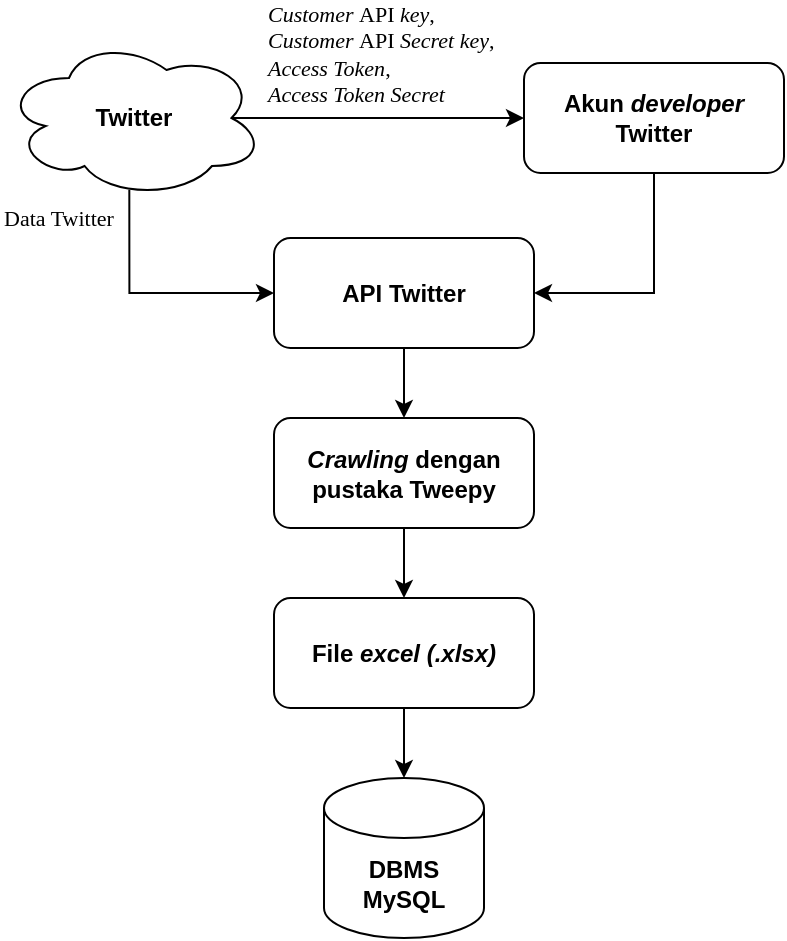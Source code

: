 <mxfile version="14.1.9" type="device"><diagram id="6GnlX5TekwDVI7VITyiy" name="Page-1"><mxGraphModel dx="923" dy="402" grid="1" gridSize="10" guides="1" tooltips="1" connect="1" arrows="1" fold="1" page="1" pageScale="1" pageWidth="827" pageHeight="1169" math="0" shadow="0"><root><mxCell id="0"/><mxCell id="1" parent="0"/><mxCell id="oVZrXt-ePA2hlaTzVMEo-8" style="edgeStyle=orthogonalEdgeStyle;rounded=0;orthogonalLoop=1;jettySize=auto;html=1;entryX=0;entryY=0.5;entryDx=0;entryDy=0;exitX=0.875;exitY=0.5;exitDx=0;exitDy=0;exitPerimeter=0;" parent="1" source="oVZrXt-ePA2hlaTzVMEo-2" target="oVZrXt-ePA2hlaTzVMEo-4" edge="1"><mxGeometry relative="1" as="geometry"/></mxCell><mxCell id="oVZrXt-ePA2hlaTzVMEo-14" style="edgeStyle=orthogonalEdgeStyle;rounded=0;orthogonalLoop=1;jettySize=auto;html=1;entryX=0;entryY=0.5;entryDx=0;entryDy=0;fontSize=11;exitX=0.482;exitY=0.949;exitDx=0;exitDy=0;exitPerimeter=0;" parent="1" source="oVZrXt-ePA2hlaTzVMEo-2" target="oVZrXt-ePA2hlaTzVMEo-12" edge="1"><mxGeometry relative="1" as="geometry"><Array as="points"><mxPoint x="86" y="178"/></Array></mxGeometry></mxCell><mxCell id="oVZrXt-ePA2hlaTzVMEo-2" value="&lt;b&gt;Twitter&lt;/b&gt;" style="ellipse;shape=cloud;whiteSpace=wrap;html=1;" parent="1" vertex="1"><mxGeometry x="23" y="50" width="130" height="80" as="geometry"/></mxCell><mxCell id="oVZrXt-ePA2hlaTzVMEo-15" style="edgeStyle=orthogonalEdgeStyle;rounded=0;orthogonalLoop=1;jettySize=auto;html=1;entryX=1;entryY=0.5;entryDx=0;entryDy=0;fontSize=11;" parent="1" source="oVZrXt-ePA2hlaTzVMEo-4" target="oVZrXt-ePA2hlaTzVMEo-12" edge="1"><mxGeometry relative="1" as="geometry"/></mxCell><mxCell id="oVZrXt-ePA2hlaTzVMEo-4" value="&lt;span style=&quot;font-style: normal&quot;&gt;Akun &lt;/span&gt;developer &lt;span style=&quot;font-style: normal&quot;&gt;Twitter&lt;/span&gt;" style="rounded=1;whiteSpace=wrap;html=1;fontStyle=3" parent="1" vertex="1"><mxGeometry x="283" y="62.5" width="130" height="55" as="geometry"/></mxCell><mxCell id="oVZrXt-ePA2hlaTzVMEo-9" value="&lt;i style=&quot;font-size: 11px;&quot;&gt;&lt;span style=&quot;font-size: 11px; line-height: 107%; font-family: &amp;quot;times new roman&amp;quot;, serif;&quot;&gt;Customer&amp;nbsp;&lt;/span&gt;&lt;/i&gt;&lt;span style=&quot;font-size: 11px; line-height: 107%; font-family: &amp;quot;times new roman&amp;quot;, serif;&quot;&gt;API&lt;i style=&quot;font-size: 11px;&quot;&gt; key&lt;/i&gt;, &lt;br style=&quot;font-size: 11px;&quot;&gt;&lt;i style=&quot;font-size: 11px;&quot;&gt;Customer &lt;/i&gt;API&lt;i style=&quot;font-size: 11px;&quot;&gt; Secret key&lt;/i&gt;, &lt;br style=&quot;font-size: 11px;&quot;&gt;&lt;i style=&quot;font-size: 11px;&quot;&gt;Access Token&lt;/i&gt;,&lt;br style=&quot;font-size: 11px;&quot;&gt;&lt;i style=&quot;font-size: 11px;&quot;&gt;Access Token Secret&lt;/i&gt;&lt;/span&gt;" style="text;html=1;strokeColor=none;fillColor=none;align=left;verticalAlign=middle;whiteSpace=wrap;rounded=0;fontSize=11;" parent="1" vertex="1"><mxGeometry x="153" y="33" width="130" height="50" as="geometry"/></mxCell><mxCell id="oVZrXt-ePA2hlaTzVMEo-16" style="edgeStyle=orthogonalEdgeStyle;rounded=0;orthogonalLoop=1;jettySize=auto;html=1;fontSize=11;" parent="1" source="oVZrXt-ePA2hlaTzVMEo-12" target="oVZrXt-ePA2hlaTzVMEo-13" edge="1"><mxGeometry relative="1" as="geometry"/></mxCell><mxCell id="oVZrXt-ePA2hlaTzVMEo-12" value="&lt;span style=&quot;font-style: normal&quot;&gt;API Twitter&lt;/span&gt;" style="rounded=1;whiteSpace=wrap;html=1;fontStyle=3" parent="1" vertex="1"><mxGeometry x="158" y="150" width="130" height="55" as="geometry"/></mxCell><mxCell id="oVZrXt-ePA2hlaTzVMEo-19" style="edgeStyle=orthogonalEdgeStyle;rounded=0;orthogonalLoop=1;jettySize=auto;html=1;fontSize=11;" parent="1" source="oVZrXt-ePA2hlaTzVMEo-13" target="oVZrXt-ePA2hlaTzVMEo-17" edge="1"><mxGeometry relative="1" as="geometry"/></mxCell><mxCell id="oVZrXt-ePA2hlaTzVMEo-13" value="Crawling&lt;span style=&quot;font-style: normal&quot;&gt;&amp;nbsp;dengan pustaka Tweepy&lt;br&gt;&lt;/span&gt;" style="rounded=1;whiteSpace=wrap;html=1;fontStyle=3" parent="1" vertex="1"><mxGeometry x="158" y="240" width="130" height="55" as="geometry"/></mxCell><mxCell id="oVZrXt-ePA2hlaTzVMEo-21" style="edgeStyle=orthogonalEdgeStyle;rounded=0;orthogonalLoop=1;jettySize=auto;html=1;entryX=0.5;entryY=0;entryDx=0;entryDy=0;entryPerimeter=0;fontSize=11;" parent="1" source="oVZrXt-ePA2hlaTzVMEo-17" target="oVZrXt-ePA2hlaTzVMEo-20" edge="1"><mxGeometry relative="1" as="geometry"/></mxCell><mxCell id="oVZrXt-ePA2hlaTzVMEo-17" value="&lt;span style=&quot;font-style: normal&quot;&gt;File &lt;/span&gt;excel (.xlsx)" style="rounded=1;whiteSpace=wrap;html=1;fontStyle=3" parent="1" vertex="1"><mxGeometry x="158" y="330" width="130" height="55" as="geometry"/></mxCell><mxCell id="oVZrXt-ePA2hlaTzVMEo-20" value="&lt;b style=&quot;font-size: 12px&quot;&gt;DBMS&lt;br&gt;MySQL&lt;/b&gt;" style="shape=cylinder3;whiteSpace=wrap;html=1;boundedLbl=1;backgroundOutline=1;size=15;fontSize=11;align=center;" parent="1" vertex="1"><mxGeometry x="183" y="420" width="80" height="80" as="geometry"/></mxCell><mxCell id="YPIRlwQzvyKkB1RdFyoC-1" value="&lt;font face=&quot;times new roman, serif&quot;&gt;Data Twitter&lt;/font&gt;" style="text;html=1;strokeColor=none;fillColor=none;align=left;verticalAlign=middle;whiteSpace=wrap;rounded=0;fontSize=11;" vertex="1" parent="1"><mxGeometry x="21" y="130" width="75" height="20" as="geometry"/></mxCell></root></mxGraphModel></diagram></mxfile>
